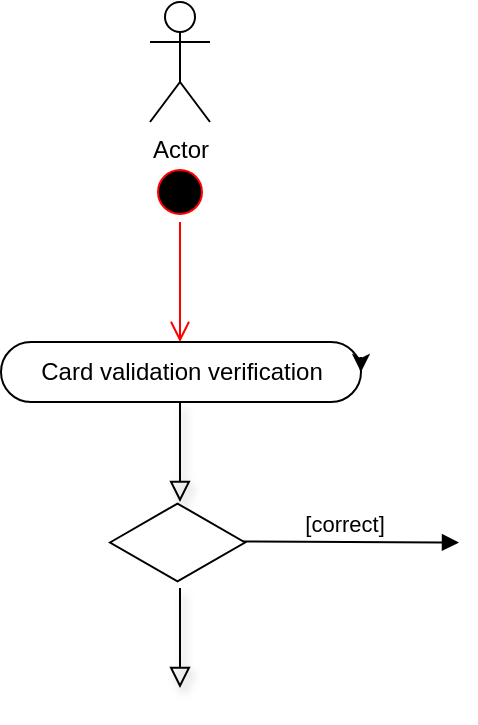 <mxfile version="13.7.9" type="github">
  <diagram name="Page-1" id="e7e014a7-5840-1c2e-5031-d8a46d1fe8dd">
    <mxGraphModel dx="948" dy="539" grid="1" gridSize="10" guides="1" tooltips="1" connect="1" arrows="1" fold="1" page="1" pageScale="1" pageWidth="1169" pageHeight="826" background="#ffffff" math="0" shadow="0">
      <root>
        <mxCell id="0" />
        <mxCell id="1" parent="0" />
        <mxCell id="v0OAdbENXLN65hQ7vuq4-41" value="Actor" style="shape=umlActor;verticalLabelPosition=bottom;verticalAlign=top;html=1;" vertex="1" parent="1">
          <mxGeometry x="150" y="120" width="30" height="60" as="geometry" />
        </mxCell>
        <mxCell id="v0OAdbENXLN65hQ7vuq4-42" value="" style="ellipse;html=1;shape=startState;fillColor=#000000;strokeColor=#ff0000;" vertex="1" parent="1">
          <mxGeometry x="150" y="200" width="30" height="30" as="geometry" />
        </mxCell>
        <mxCell id="v0OAdbENXLN65hQ7vuq4-43" value="" style="edgeStyle=orthogonalEdgeStyle;html=1;verticalAlign=bottom;endArrow=open;endSize=8;strokeColor=#ff0000;" edge="1" source="v0OAdbENXLN65hQ7vuq4-42" parent="1">
          <mxGeometry relative="1" as="geometry">
            <mxPoint x="165" y="290" as="targetPoint" />
          </mxGeometry>
        </mxCell>
        <mxCell id="v0OAdbENXLN65hQ7vuq4-50" value="Card validation verification" style="whiteSpace=wrap;html=1;rounded=1;arcSize=50;align=center;verticalAlign=middle;strokeWidth=1;autosize=1;spacing=4;treeFolding=1;treeMoving=1;newEdgeStyle={&quot;edgeStyle&quot;:&quot;entityRelationEdgeStyle&quot;,&quot;startArrow&quot;:&quot;none&quot;,&quot;endArrow&quot;:&quot;none&quot;,&quot;segment&quot;:10,&quot;curved&quot;:1};" vertex="1" parent="1">
          <mxGeometry x="75.5" y="290" width="180" height="30" as="geometry" />
        </mxCell>
        <mxCell id="v0OAdbENXLN65hQ7vuq4-52" style="edgeStyle=orthogonalEdgeStyle;rounded=0;orthogonalLoop=1;jettySize=auto;html=1;exitX=1;exitY=0.25;exitDx=0;exitDy=0;entryX=1;entryY=0.5;entryDx=0;entryDy=0;" edge="1" parent="1" source="v0OAdbENXLN65hQ7vuq4-50" target="v0OAdbENXLN65hQ7vuq4-50">
          <mxGeometry relative="1" as="geometry" />
        </mxCell>
        <mxCell id="v0OAdbENXLN65hQ7vuq4-53" value="" style="rounded=0;html=1;jettySize=auto;orthogonalLoop=1;fontSize=11;endArrow=block;endFill=0;endSize=8;strokeWidth=1;shadow=1;labelBackgroundColor=none;edgeStyle=orthogonalEdgeStyle;" edge="1" parent="1">
          <mxGeometry relative="1" as="geometry">
            <mxPoint x="165" y="320" as="sourcePoint" />
            <mxPoint x="165" y="370" as="targetPoint" />
            <Array as="points">
              <mxPoint x="165" y="340" />
              <mxPoint x="165" y="340" />
            </Array>
          </mxGeometry>
        </mxCell>
        <mxCell id="v0OAdbENXLN65hQ7vuq4-54" value="" style="rounded=0;html=1;jettySize=auto;orthogonalLoop=1;fontSize=11;endArrow=block;endFill=0;endSize=8;strokeWidth=1;shadow=1;labelBackgroundColor=none;edgeStyle=orthogonalEdgeStyle;" edge="1" parent="1">
          <mxGeometry relative="1" as="geometry">
            <mxPoint x="165" y="413" as="sourcePoint" />
            <mxPoint x="165" y="463" as="targetPoint" />
            <Array as="points">
              <mxPoint x="165" y="450" />
              <mxPoint x="165" y="450" />
            </Array>
          </mxGeometry>
        </mxCell>
        <mxCell id="v0OAdbENXLN65hQ7vuq4-57" value="&lt;meta charset=&quot;utf-8&quot;&gt;&lt;span style=&quot;color: rgb(0, 0, 0); font-family: helvetica; font-size: 11px; font-style: normal; font-weight: 400; letter-spacing: normal; text-align: center; text-indent: 0px; text-transform: none; word-spacing: 0px; background-color: rgb(255, 255, 255); display: inline; float: none;&quot;&gt;[correct]&lt;/span&gt;" style="html=1;verticalAlign=bottom;endArrow=block;" edge="1" parent="1">
          <mxGeometry width="80" relative="1" as="geometry">
            <mxPoint x="190" y="389.75" as="sourcePoint" />
            <mxPoint x="304.5" y="390.25" as="targetPoint" />
          </mxGeometry>
        </mxCell>
        <mxCell id="v0OAdbENXLN65hQ7vuq4-58" value="" style="html=1;whiteSpace=wrap;aspect=fixed;shape=isoRectangle;" vertex="1" parent="1">
          <mxGeometry x="130" y="370" width="67.5" height="40.5" as="geometry" />
        </mxCell>
      </root>
    </mxGraphModel>
  </diagram>
</mxfile>
